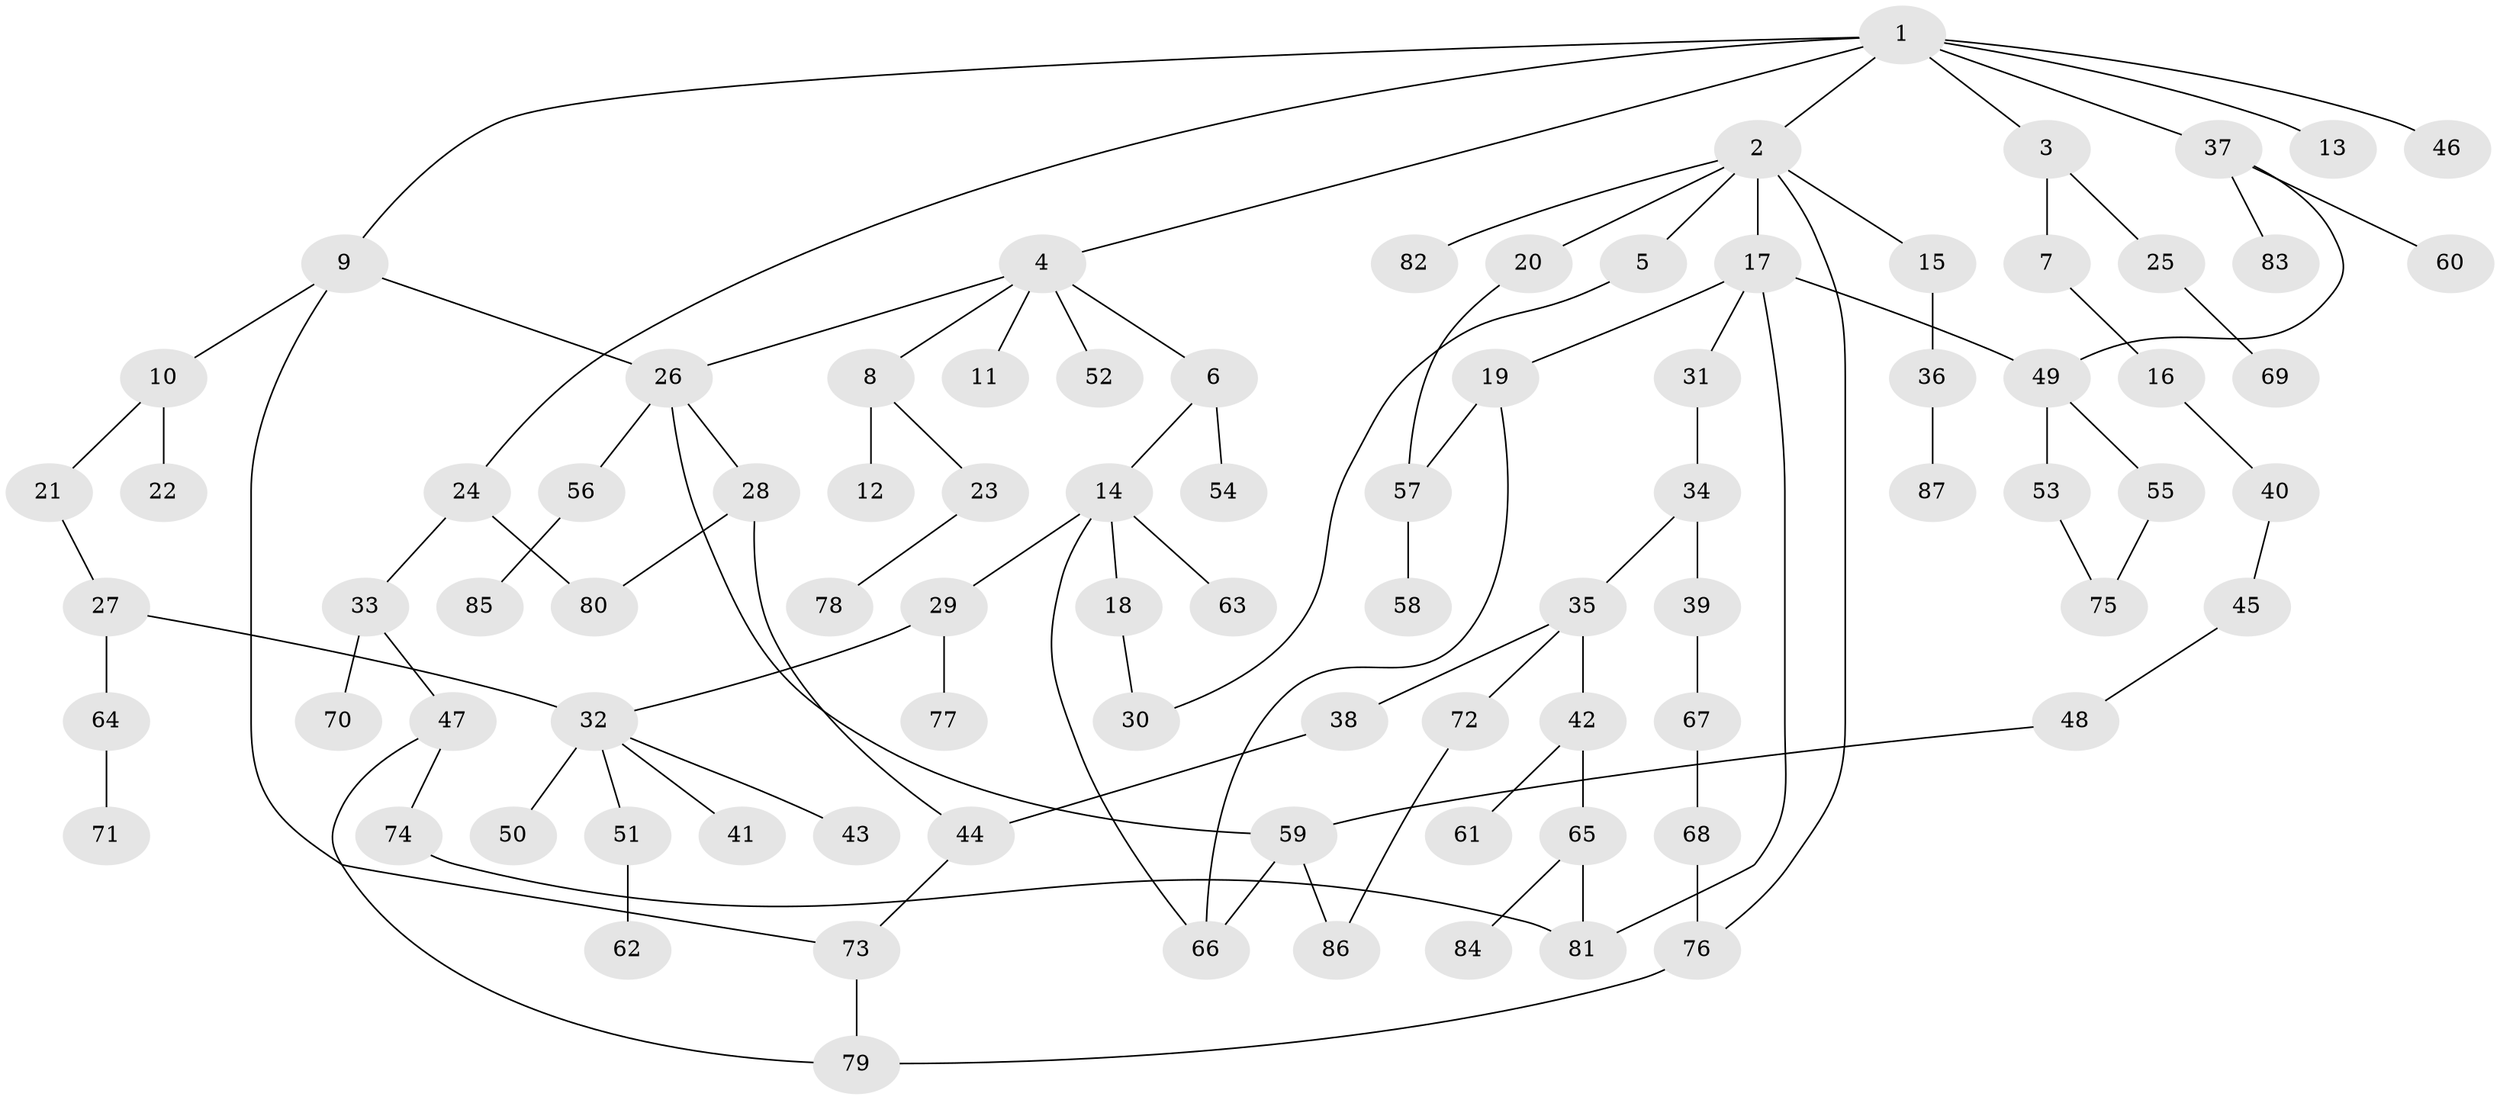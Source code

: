 // coarse degree distribution, {10: 0.017543859649122806, 6: 0.03508771929824561, 3: 0.17543859649122806, 9: 0.017543859649122806, 2: 0.3157894736842105, 5: 0.03508771929824561, 1: 0.3157894736842105, 7: 0.017543859649122806, 4: 0.07017543859649122}
// Generated by graph-tools (version 1.1) at 2025/23/03/03/25 07:23:34]
// undirected, 87 vertices, 104 edges
graph export_dot {
graph [start="1"]
  node [color=gray90,style=filled];
  1;
  2;
  3;
  4;
  5;
  6;
  7;
  8;
  9;
  10;
  11;
  12;
  13;
  14;
  15;
  16;
  17;
  18;
  19;
  20;
  21;
  22;
  23;
  24;
  25;
  26;
  27;
  28;
  29;
  30;
  31;
  32;
  33;
  34;
  35;
  36;
  37;
  38;
  39;
  40;
  41;
  42;
  43;
  44;
  45;
  46;
  47;
  48;
  49;
  50;
  51;
  52;
  53;
  54;
  55;
  56;
  57;
  58;
  59;
  60;
  61;
  62;
  63;
  64;
  65;
  66;
  67;
  68;
  69;
  70;
  71;
  72;
  73;
  74;
  75;
  76;
  77;
  78;
  79;
  80;
  81;
  82;
  83;
  84;
  85;
  86;
  87;
  1 -- 2;
  1 -- 3;
  1 -- 4;
  1 -- 9;
  1 -- 13;
  1 -- 24;
  1 -- 37;
  1 -- 46;
  2 -- 5;
  2 -- 15;
  2 -- 17;
  2 -- 20;
  2 -- 82;
  2 -- 76;
  3 -- 7;
  3 -- 25;
  4 -- 6;
  4 -- 8;
  4 -- 11;
  4 -- 52;
  4 -- 26;
  5 -- 30;
  6 -- 14;
  6 -- 54;
  7 -- 16;
  8 -- 12;
  8 -- 23;
  9 -- 10;
  9 -- 26;
  9 -- 73;
  10 -- 21;
  10 -- 22;
  14 -- 18;
  14 -- 29;
  14 -- 63;
  14 -- 66;
  15 -- 36;
  16 -- 40;
  17 -- 19;
  17 -- 31;
  17 -- 49;
  17 -- 81;
  18 -- 30;
  19 -- 57;
  19 -- 66;
  20 -- 57;
  21 -- 27;
  23 -- 78;
  24 -- 33;
  24 -- 80;
  25 -- 69;
  26 -- 28;
  26 -- 56;
  26 -- 59;
  27 -- 64;
  27 -- 32;
  28 -- 80;
  28 -- 44;
  29 -- 32;
  29 -- 77;
  31 -- 34;
  32 -- 41;
  32 -- 43;
  32 -- 50;
  32 -- 51;
  33 -- 47;
  33 -- 70;
  34 -- 35;
  34 -- 39;
  35 -- 38;
  35 -- 42;
  35 -- 72;
  36 -- 87;
  37 -- 60;
  37 -- 83;
  37 -- 49;
  38 -- 44;
  39 -- 67;
  40 -- 45;
  42 -- 61;
  42 -- 65;
  44 -- 73;
  45 -- 48;
  47 -- 74;
  47 -- 79;
  48 -- 59;
  49 -- 53;
  49 -- 55;
  51 -- 62;
  53 -- 75;
  55 -- 75;
  56 -- 85;
  57 -- 58;
  59 -- 66;
  59 -- 86;
  64 -- 71;
  65 -- 84;
  65 -- 81;
  67 -- 68;
  68 -- 76;
  72 -- 86;
  73 -- 79;
  74 -- 81;
  76 -- 79;
}
